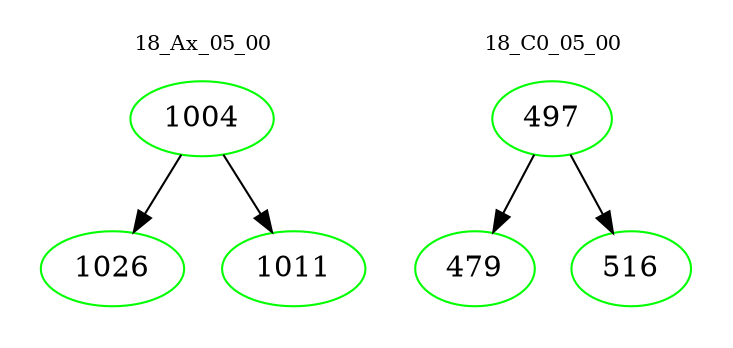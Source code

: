 digraph{
subgraph cluster_0 {
color = white
label = "18_Ax_05_00";
fontsize=10;
T0_1004 [label="1004", color="green"]
T0_1004 -> T0_1026 [color="black"]
T0_1026 [label="1026", color="green"]
T0_1004 -> T0_1011 [color="black"]
T0_1011 [label="1011", color="green"]
}
subgraph cluster_1 {
color = white
label = "18_C0_05_00";
fontsize=10;
T1_497 [label="497", color="green"]
T1_497 -> T1_479 [color="black"]
T1_479 [label="479", color="green"]
T1_497 -> T1_516 [color="black"]
T1_516 [label="516", color="green"]
}
}
